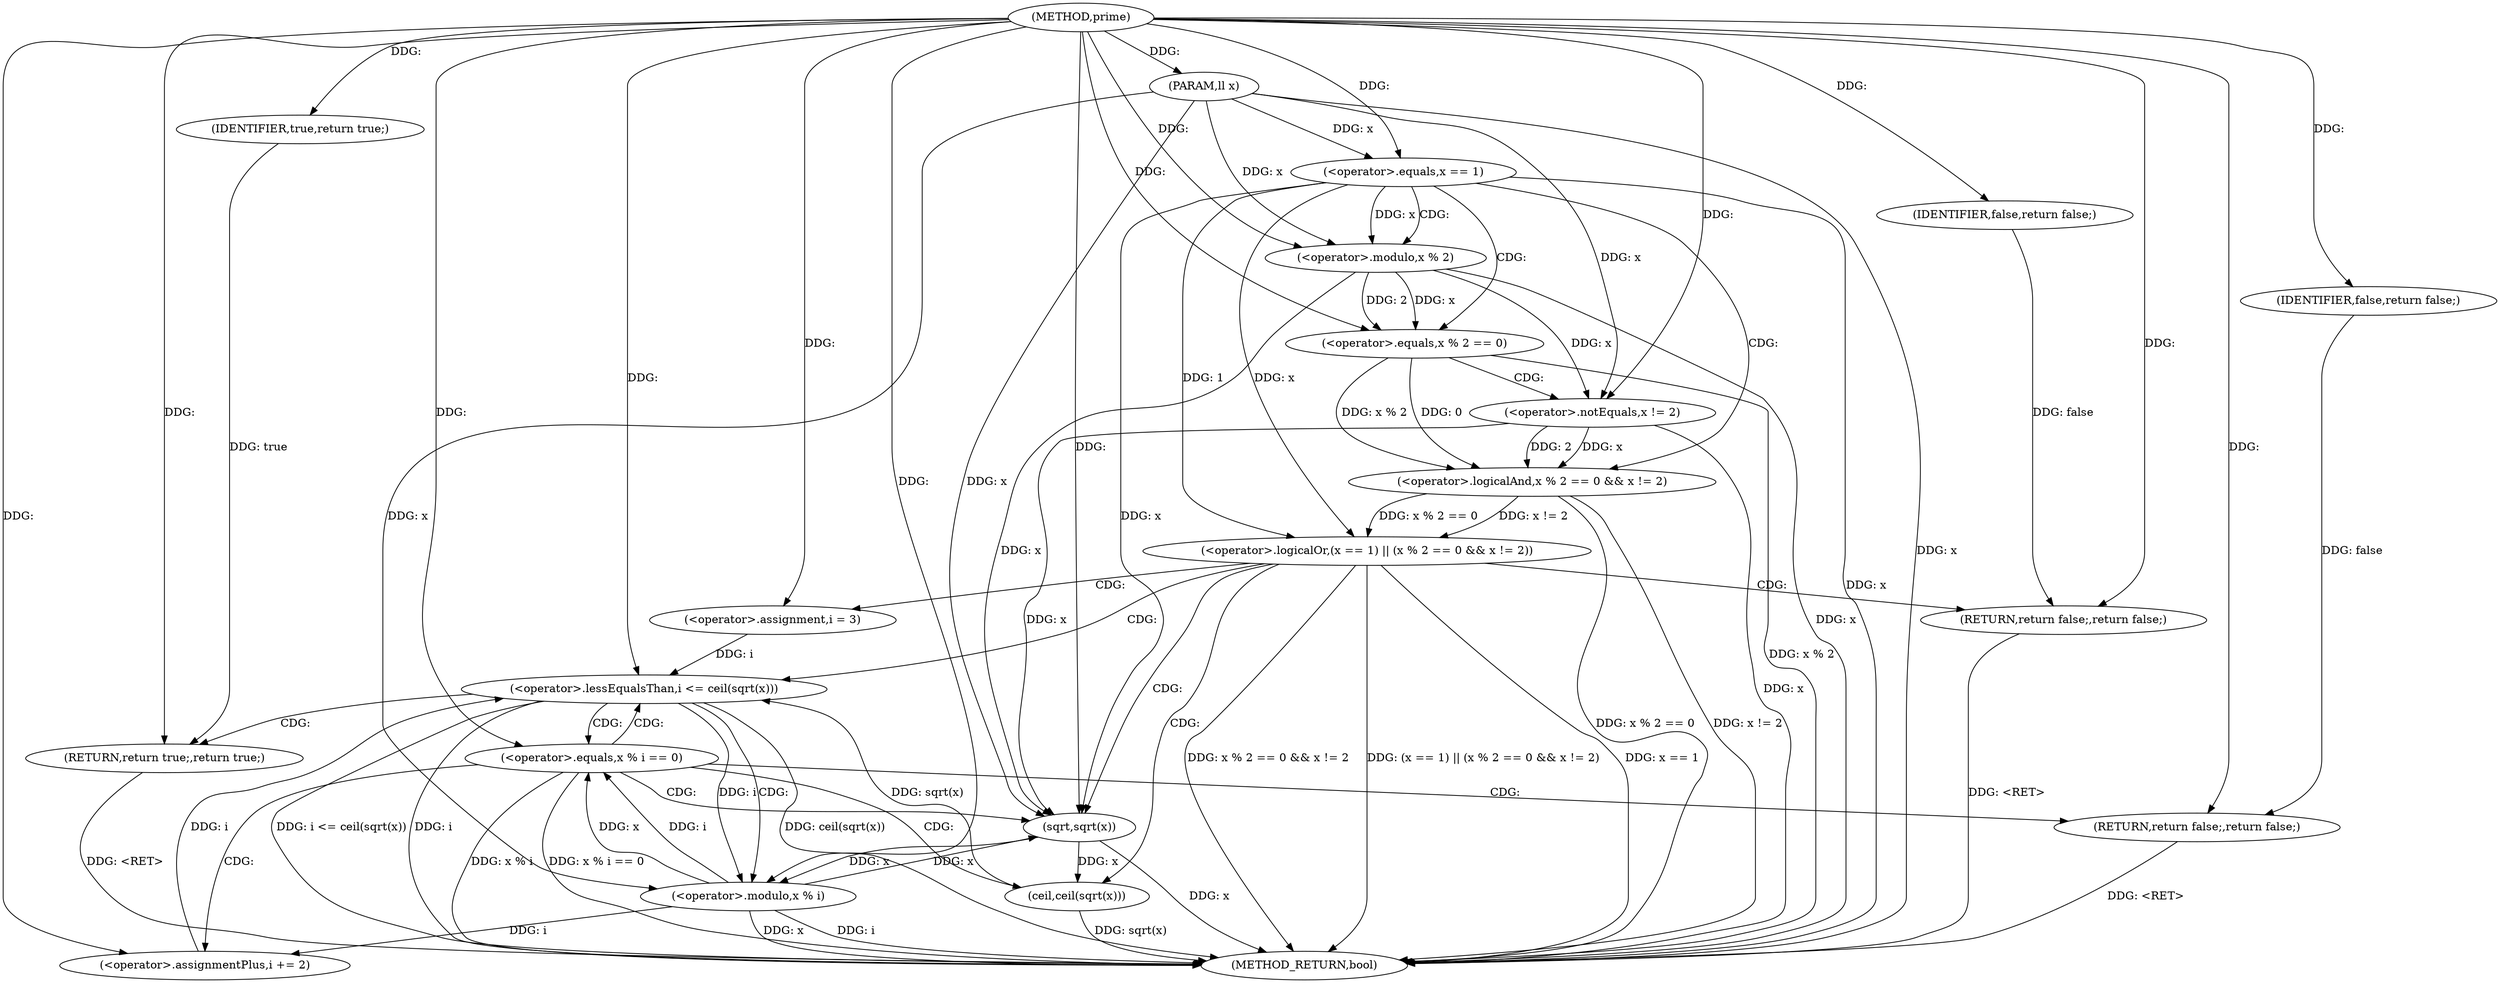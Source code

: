 digraph "prime" {  
"1000303" [label = "(METHOD,prime)" ]
"1000350" [label = "(METHOD_RETURN,bool)" ]
"1000304" [label = "(PARAM,ll x)" ]
"1000348" [label = "(RETURN,return true;,return true;)" ]
"1000307" [label = "(<operator>.logicalOr,(x == 1) || (x % 2 == 0 && x != 2))" ]
"1000349" [label = "(IDENTIFIER,true,return true;)" ]
"1000321" [label = "(RETURN,return false;,return false;)" ]
"1000308" [label = "(<operator>.equals,x == 1)" ]
"1000311" [label = "(<operator>.logicalAnd,x % 2 == 0 && x != 2)" ]
"1000322" [label = "(IDENTIFIER,false,return false;)" ]
"1000312" [label = "(<operator>.equals,x % 2 == 0)" ]
"1000317" [label = "(<operator>.notEquals,x != 2)" ]
"1000327" [label = "(<operator>.assignment,i = 3)" ]
"1000330" [label = "(<operator>.lessEqualsThan,i <= ceil(sqrt(x)))" ]
"1000335" [label = "(<operator>.assignmentPlus,i += 2)" ]
"1000313" [label = "(<operator>.modulo,x % 2)" ]
"1000332" [label = "(ceil,ceil(sqrt(x)))" ]
"1000340" [label = "(<operator>.equals,x % i == 0)" ]
"1000333" [label = "(sqrt,sqrt(x))" ]
"1000346" [label = "(RETURN,return false;,return false;)" ]
"1000341" [label = "(<operator>.modulo,x % i)" ]
"1000347" [label = "(IDENTIFIER,false,return false;)" ]
  "1000304" -> "1000350"  [ label = "DDG: x"] 
  "1000308" -> "1000350"  [ label = "DDG: x"] 
  "1000307" -> "1000350"  [ label = "DDG: x == 1"] 
  "1000313" -> "1000350"  [ label = "DDG: x"] 
  "1000312" -> "1000350"  [ label = "DDG: x % 2"] 
  "1000311" -> "1000350"  [ label = "DDG: x % 2 == 0"] 
  "1000317" -> "1000350"  [ label = "DDG: x"] 
  "1000311" -> "1000350"  [ label = "DDG: x != 2"] 
  "1000307" -> "1000350"  [ label = "DDG: x % 2 == 0 && x != 2"] 
  "1000307" -> "1000350"  [ label = "DDG: (x == 1) || (x % 2 == 0 && x != 2)"] 
  "1000330" -> "1000350"  [ label = "DDG: i"] 
  "1000333" -> "1000350"  [ label = "DDG: x"] 
  "1000332" -> "1000350"  [ label = "DDG: sqrt(x)"] 
  "1000330" -> "1000350"  [ label = "DDG: ceil(sqrt(x))"] 
  "1000330" -> "1000350"  [ label = "DDG: i <= ceil(sqrt(x))"] 
  "1000341" -> "1000350"  [ label = "DDG: x"] 
  "1000341" -> "1000350"  [ label = "DDG: i"] 
  "1000340" -> "1000350"  [ label = "DDG: x % i"] 
  "1000340" -> "1000350"  [ label = "DDG: x % i == 0"] 
  "1000321" -> "1000350"  [ label = "DDG: <RET>"] 
  "1000346" -> "1000350"  [ label = "DDG: <RET>"] 
  "1000348" -> "1000350"  [ label = "DDG: <RET>"] 
  "1000303" -> "1000304"  [ label = "DDG: "] 
  "1000349" -> "1000348"  [ label = "DDG: true"] 
  "1000303" -> "1000348"  [ label = "DDG: "] 
  "1000303" -> "1000349"  [ label = "DDG: "] 
  "1000308" -> "1000307"  [ label = "DDG: 1"] 
  "1000308" -> "1000307"  [ label = "DDG: x"] 
  "1000311" -> "1000307"  [ label = "DDG: x != 2"] 
  "1000311" -> "1000307"  [ label = "DDG: x % 2 == 0"] 
  "1000322" -> "1000321"  [ label = "DDG: false"] 
  "1000303" -> "1000321"  [ label = "DDG: "] 
  "1000304" -> "1000308"  [ label = "DDG: x"] 
  "1000303" -> "1000308"  [ label = "DDG: "] 
  "1000312" -> "1000311"  [ label = "DDG: 0"] 
  "1000312" -> "1000311"  [ label = "DDG: x % 2"] 
  "1000317" -> "1000311"  [ label = "DDG: x"] 
  "1000317" -> "1000311"  [ label = "DDG: 2"] 
  "1000303" -> "1000322"  [ label = "DDG: "] 
  "1000313" -> "1000312"  [ label = "DDG: 2"] 
  "1000313" -> "1000312"  [ label = "DDG: x"] 
  "1000303" -> "1000312"  [ label = "DDG: "] 
  "1000313" -> "1000317"  [ label = "DDG: x"] 
  "1000304" -> "1000317"  [ label = "DDG: x"] 
  "1000303" -> "1000317"  [ label = "DDG: "] 
  "1000303" -> "1000327"  [ label = "DDG: "] 
  "1000303" -> "1000335"  [ label = "DDG: "] 
  "1000308" -> "1000313"  [ label = "DDG: x"] 
  "1000304" -> "1000313"  [ label = "DDG: x"] 
  "1000303" -> "1000313"  [ label = "DDG: "] 
  "1000327" -> "1000330"  [ label = "DDG: i"] 
  "1000335" -> "1000330"  [ label = "DDG: i"] 
  "1000303" -> "1000330"  [ label = "DDG: "] 
  "1000332" -> "1000330"  [ label = "DDG: sqrt(x)"] 
  "1000341" -> "1000335"  [ label = "DDG: i"] 
  "1000333" -> "1000332"  [ label = "DDG: x"] 
  "1000308" -> "1000333"  [ label = "DDG: x"] 
  "1000313" -> "1000333"  [ label = "DDG: x"] 
  "1000317" -> "1000333"  [ label = "DDG: x"] 
  "1000341" -> "1000333"  [ label = "DDG: x"] 
  "1000304" -> "1000333"  [ label = "DDG: x"] 
  "1000303" -> "1000333"  [ label = "DDG: "] 
  "1000341" -> "1000340"  [ label = "DDG: x"] 
  "1000341" -> "1000340"  [ label = "DDG: i"] 
  "1000303" -> "1000340"  [ label = "DDG: "] 
  "1000347" -> "1000346"  [ label = "DDG: false"] 
  "1000303" -> "1000346"  [ label = "DDG: "] 
  "1000333" -> "1000341"  [ label = "DDG: x"] 
  "1000304" -> "1000341"  [ label = "DDG: x"] 
  "1000303" -> "1000341"  [ label = "DDG: "] 
  "1000330" -> "1000341"  [ label = "DDG: i"] 
  "1000303" -> "1000347"  [ label = "DDG: "] 
  "1000307" -> "1000330"  [ label = "CDG: "] 
  "1000307" -> "1000333"  [ label = "CDG: "] 
  "1000307" -> "1000332"  [ label = "CDG: "] 
  "1000307" -> "1000327"  [ label = "CDG: "] 
  "1000307" -> "1000321"  [ label = "CDG: "] 
  "1000308" -> "1000311"  [ label = "CDG: "] 
  "1000308" -> "1000312"  [ label = "CDG: "] 
  "1000308" -> "1000313"  [ label = "CDG: "] 
  "1000312" -> "1000317"  [ label = "CDG: "] 
  "1000330" -> "1000341"  [ label = "CDG: "] 
  "1000330" -> "1000340"  [ label = "CDG: "] 
  "1000330" -> "1000348"  [ label = "CDG: "] 
  "1000340" -> "1000335"  [ label = "CDG: "] 
  "1000340" -> "1000330"  [ label = "CDG: "] 
  "1000340" -> "1000346"  [ label = "CDG: "] 
  "1000340" -> "1000333"  [ label = "CDG: "] 
  "1000340" -> "1000332"  [ label = "CDG: "] 
}

